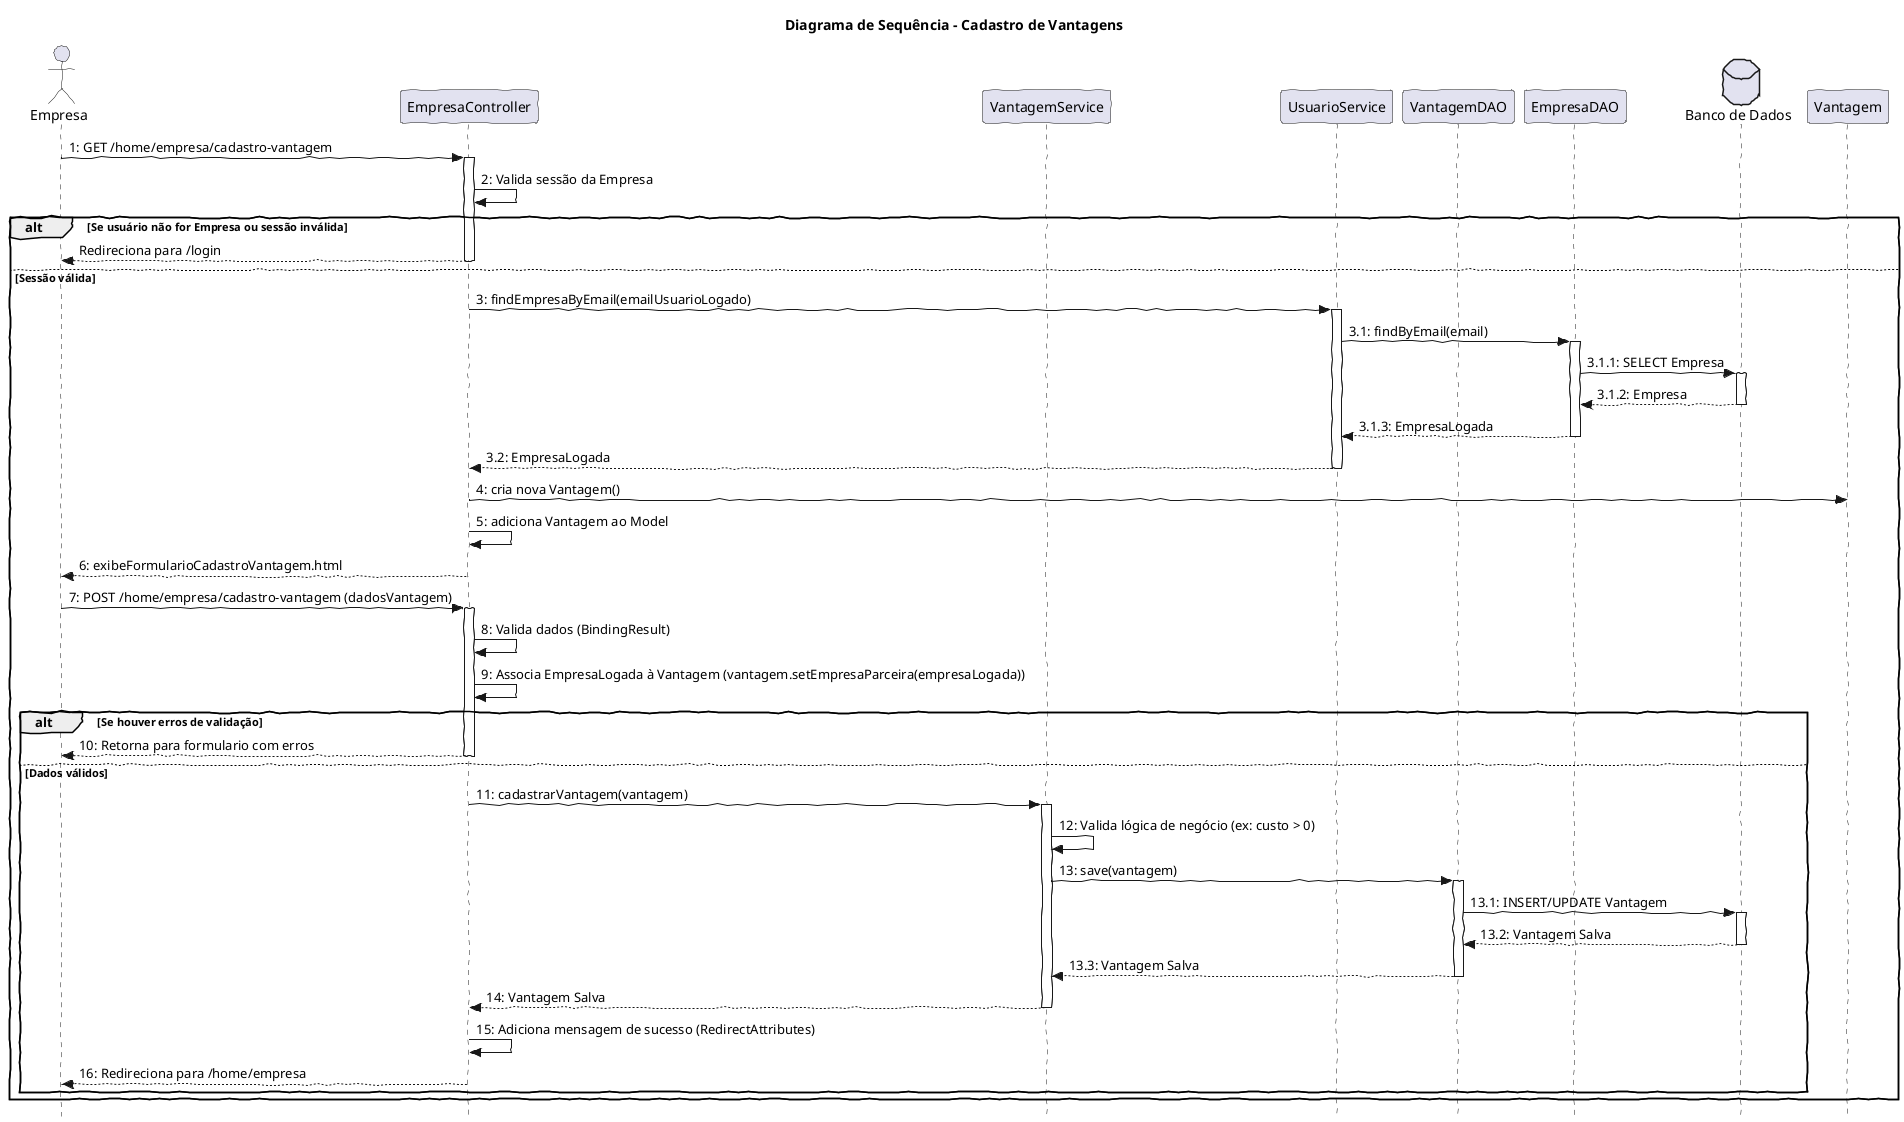 @startuml Cadastro de Vantagens
skinparam handwritten true
skinparam style strictuml

title Diagrama de Sequência - Cadastro de Vantagens

actor Empresa as A
participant EmpresaController as EC
participant VantagemService as VS
participant UsuarioService as US
participant VantagemDAO as VDAO
participant EmpresaDAO as EDAO
database "Banco de Dados" as DB

A -> EC : 1: GET /home/empresa/cadastro-vantagem
activate EC
EC -> EC : 2: Valida sessão da Empresa
alt Se usuário não for Empresa ou sessão inválida
    EC --> A : Redireciona para /login
    deactivate EC
else Sessão válida
    EC -> US : 3: findEmpresaByEmail(emailUsuarioLogado)
    activate US
    US -> EDAO : 3.1: findByEmail(email)
    activate EDAO
    EDAO -> DB : 3.1.1: SELECT Empresa
    activate DB
    DB --> EDAO : 3.1.2: Empresa
    deactivate DB
    EDAO --> US : 3.1.3: EmpresaLogada
    deactivate EDAO
    US --> EC : 3.2: EmpresaLogada
    deactivate US

    EC -> Vantagem : 4: cria nova Vantagem()
    EC -> EC : 5: adiciona Vantagem ao Model
    EC --> A : 6: exibeFormularioCadastroVantagem.html
    deactivate EC

    A -> EC : 7: POST /home/empresa/cadastro-vantagem (dadosVantagem)
    activate EC
    EC -> EC : 8: Valida dados (BindingResult)
    EC -> EC : 9: Associa EmpresaLogada à Vantagem (vantagem.setEmpresaParceira(empresaLogada))

    alt Se houver erros de validação
        EC --> A : 10: Retorna para formulario com erros
        deactivate EC
    else Dados válidos
        EC -> VS : 11: cadastrarVantagem(vantagem)
        activate VS
        VS -> VS : 12: Valida lógica de negócio (ex: custo > 0)
        VS -> VDAO : 13: save(vantagem)
        activate VDAO
        VDAO -> DB : 13.1: INSERT/UPDATE Vantagem
        activate DB
        DB --> VDAO : 13.2: Vantagem Salva
        deactivate DB
        VDAO --> VS : 13.3: Vantagem Salva
        deactivate VDAO
        VS --> EC : 14: Vantagem Salva
        deactivate VS

        EC -> EC : 15: Adiciona mensagem de sucesso (RedirectAttributes)
        EC --> A : 16: Redireciona para /home/empresa
        deactivate EC
    end
end
@enduml
